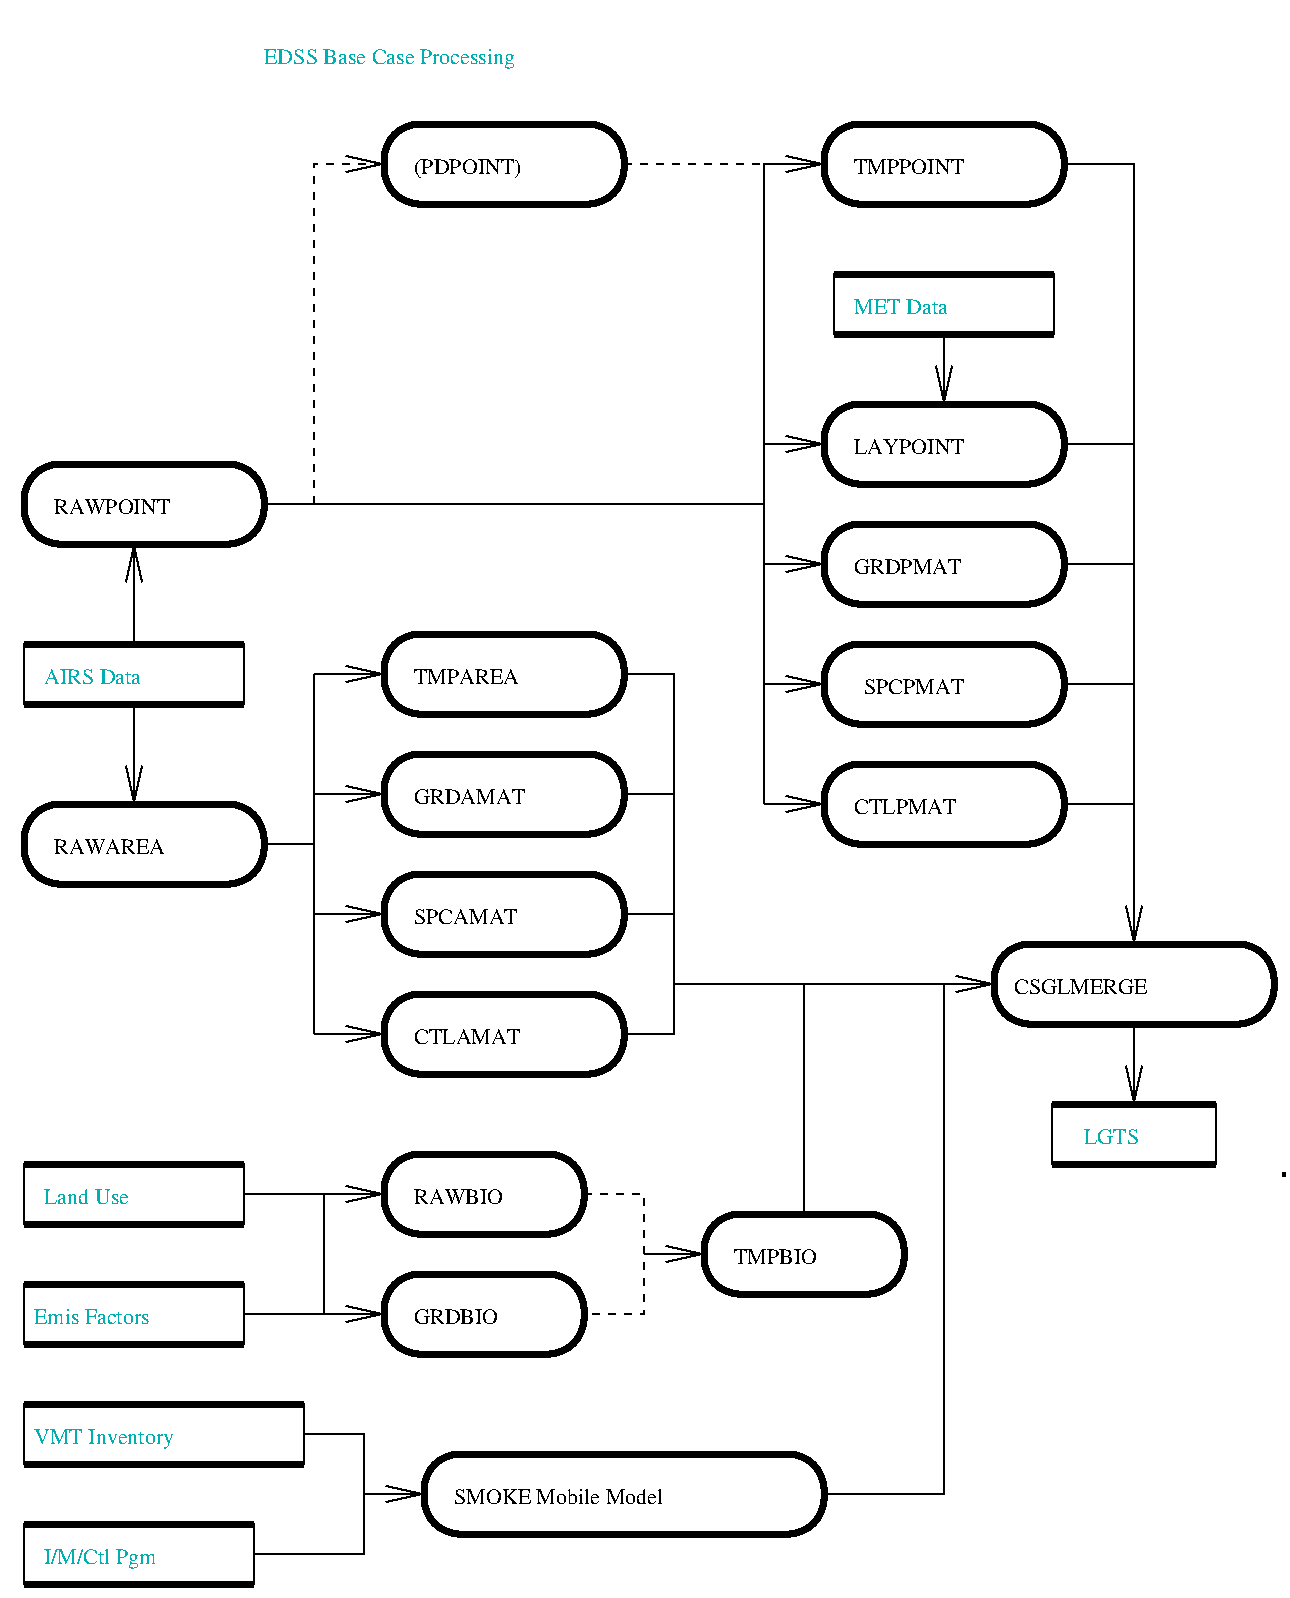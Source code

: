 #FIG 2.1
80 2
6 414 279 544 329
2 4 0 4 -1 0 0 0 0.000 18 0 0
	 539 324 539 284 419 284 419 324 539 324 9999 9999
4 0 0 18 0 -1 0 0.00000 4 13 92 434 309 GRDPMAT
-6
6 414 339 544 389
2 4 0 4 -1 0 0 0 0.000 18 0 0
	 539 384 539 344 419 344 419 384 539 384 9999 9999
4 0 0 18 0 -1 0 0.00000 4 13 85 439 369 SPCPMAT
-6
6 414 399 544 449
2 4 0 4 -1 0 0 0 0.000 18 0 0
	 539 444 539 404 419 404 419 444 539 444 9999 9999
4 0 0 18 0 -1 0 0.00000 4 13 88 434 429 CTLPMAT
-6
6 414 219 544 269
2 4 0 4 -1 0 0 0 0.000 18 0 0
	 539 264 539 224 419 224 419 264 539 264 9999 9999
4 0 0 18 0 -1 0 0.00000 4 13 93 434 249 LAYPOINT
-6
6 499 489 649 539
2 4 0 4 -1 0 0 0 0.000 18 0 0
	 644 534 644 494 504 494 504 534 644 534 9999 9999
4 0 0 18 0 -1 0 0.00000 4 13 111 514 519 CSGLMERGE
-6
6 14 339 134 379
6 14 339 134 379
2 1 0 4 -1 0 0 0 0.000 -1 0 0
	 19 374 129 374 9999 9999
2 1 0 4 -1 0 0 0 0.000 -1 0 0
	 19 344 129 344 9999 9999
2 2 0 1 -1 0 0 0 0.000 0 0 0
	 129 374 129 344 19 344 19 374 129 374 9999 9999
-6
4 0 16 18 0 -1 0 0.00000 4 14 85 29 364 AIRS Data
-6
6 14 419 144 469
2 4 0 4 -1 0 0 0 0.000 18 0 0
	 139 464 139 424 19 424 19 464 139 464 9999 9999
4 0 0 18 0 -1 0 0.00000 4 13 98 34 449 RAWAREA
-6
6 194 514 324 564
2 4 0 4 -1 0 0 0 0.000 18 0 0
	 319 559 319 519 199 519 199 559 319 559 9999 9999
4 0 0 18 0 -1 0 0.00000 4 13 93 214 544 CTLAMAT
-6
6 194 454 324 504
2 4 0 4 -1 0 0 0 0.000 18 0 0
	 319 499 319 459 199 459 199 499 319 499 9999 9999
4 0 0 18 0 -1 0 0.00000 4 13 90 214 484 SPCAMAT
-6
6 194 394 324 444
2 4 0 4 -1 0 0 0 0.000 18 0 0
	 319 439 319 399 199 399 199 439 319 439 9999 9999
4 0 0 18 0 -1 0 0.00000 4 13 97 214 424 GRDAMAT
-6
6 194 334 324 384
2 4 0 4 -1 0 0 0 0.000 18 0 0
	 319 379 319 339 199 339 199 379 319 379 9999 9999
4 0 0 18 0 -1 0 0.00000 4 13 91 214 364 TMPAREA
-6
6 14 249 144 299
2 4 0 4 -1 0 0 0 0.000 18 0 0
	 139 294 139 254 19 254 19 294 139 294 9999 9999
4 0 0 18 0 -1 0 0.00000 4 13 100 34 279 RAWPOINT
-6
6 529 569 619 609
6 529 569 619 609
2 1 0 4 -1 0 0 0 0.000 -1 0 0
	 533 604 615 604 9999 9999
2 1 0 4 -1 0 0 0 0.000 -1 0 0
	 533 574 615 574 9999 9999
2 2 0 1 -1 0 0 0 0.000 0 0 0
	 615 604 615 574 533 574 533 604 615 604 9999 9999
-6
4 0 16 18 0 -1 0 0.00000 4 14 49 549 594 LGTS
-6
6 414 79 544 129
2 4 0 4 -1 0 0 0 0.000 18 0 0
	 539 124 539 84 419 84 419 124 539 124 9999 9999
4 0 0 18 0 -1 0 0.00000 4 13 93 434 109 TMPPOINT
-6
6 194 79 324 129
2 4 0 4 -1 0 0 0 0.000 18 0 0
	 319 124 319 84 199 84 199 124 319 124 9999 9999
4 0 0 18 0 -1 0 0.00000 4 17 92 214 109 (PDPOINT)
-6
6 419 154 539 194
6 419 154 539 194
2 1 0 4 -1 0 0 0 0.000 -1 0 0
	 424 189 534 189 9999 9999
2 1 0 4 -1 0 0 0 0.000 -1 0 0
	 424 159 534 159 9999 9999
2 2 0 1 -1 0 0 0 0.000 0 0 0
	 534 189 534 159 424 159 424 189 534 189 9999 9999
-6
4 0 16 18 0 -1 0 0.00000 4 14 81 434 179 MET Data
-6
6 194 654 304 704
2 4 0 4 -1 0 0 0 0.000 18 0 0
	 299 699 299 659 199 659 199 699 299 699 9999 9999
4 0 0 18 0 -1 0 0.00000 4 13 71 214 684 GRDBIO
-6
6 194 594 304 644
2 4 0 4 -1 0 0 0 0.000 18 0 0
	 299 639 299 599 199 599 199 639 299 639 9999 9999
4 0 0 18 0 -1 0 0.00000 4 13 77 214 624 RAWBIO
-6
6 14 599 134 639
6 14 599 134 639
2 1 0 4 -1 0 0 0 0.000 -1 0 0
	 19 634 129 634 9999 9999
2 1 0 4 -1 0 0 0 0.000 -1 0 0
	 19 604 129 604 9999 9999
2 2 0 1 -1 0 0 0 0.000 0 0 0
	 129 634 129 604 19 604 19 634 129 634 9999 9999
-6
4 0 16 18 0 -1 0 0.00000 4 14 77 29 624 Land Use
-6
6 14 659 134 699
6 14 659 134 699
2 1 0 4 -1 0 0 0 0.000 -1 0 0
	 19 694 129 694 9999 9999
2 1 0 4 -1 0 0 0 0.000 -1 0 0
	 19 664 129 664 9999 9999
2 2 0 1 -1 0 0 0 0.000 0 0 0
	 129 694 129 664 19 664 19 694 129 694 9999 9999
-6
4 0 16 18 0 -1 0 0.00000 4 14 105 24 684 Emis Factors
-6
6 354 624 464 674
2 4 0 4 -1 0 0 0 0.000 18 0 0
	 459 669 459 629 359 629 359 669 459 669 9999 9999
4 0 0 18 0 -1 0 0.00000 4 13 70 374 654 TMPBIO
-6
6 14 719 164 759
2 1 0 4 -1 0 0 0 0.000 -1 0 0
	 19 754 159 754 9999 9999
2 1 0 4 -1 0 0 0 0.000 -1 0 0
	 19 724 159 724 9999 9999
2 2 0 1 -1 0 0 0 0.000 0 0 0
	 159 754 159 724 19 724 19 754 159 754 9999 9999
4 0 16 18 0 -1 0 0.00000 4 18 126 24 744 VMT Inventory
-6
6 14 779 139 819
2 1 0 4 -1 0 0 0 0.000 -1 0 0
	 19 814 134 814 9999 9999
2 1 0 4 -1 0 0 0 0.000 -1 0 0
	 19 784 134 784 9999 9999
2 2 0 1 -1 0 0 0 0.000 0 0 0
	 134 814 134 784 19 784 19 814 134 814 9999 9999
4 0 16 18 0 -1 0 0.00000 4 18 98 29 804 I/M/Ctl Pgm
-6
2 1 0 1 -1 0 0 0 0.000 -1 1 0
	0 0 1.000 8.000 18.000
	 344 514 504 514 9999 9999
2 1 0 1 -1 0 0 0 0.000 -1 0 0
	 139 274 389 274 9999 9999
2 1 0 1 -1 0 0 0 0.000 -1 0 0
	 539 104 574 104 574 244 9999 9999
2 1 0 1 -1 0 0 0 0.000 -1 0 0
	 539 304 574 304 9999 9999
2 1 0 1 -1 0 0 0 0.000 -1 0 0
	 539 364 574 364 9999 9999
2 1 0 1 -1 0 0 0 0.000 -1 0 0
	 539 424 574 424 9999 9999
2 1 0 1 -1 0 0 0 0.000 -1 1 0
	0 0 1.000 8.000 18.000
	 389 424 419 424 9999 9999
2 1 0 1 -1 0 0 0 0.000 -1 1 0
	0 0 1.000 8.000 18.000
	 389 364 419 364 9999 9999
2 1 0 1 -1 0 0 0 0.000 -1 1 0
	0 0 1.000 8.000 18.000
	 389 304 419 304 9999 9999
2 1 0 1 -1 0 0 0 0.000 -1 1 0
	0 0 1.000 8.000 18.000
	 389 244 9999 9999
2 1 0 1 -1 0 0 0 0.000 -1 0 0
	 419 104 389 104 389 424 9999 9999
2 1 0 1 -1 0 0 0 0.000 -1 1 0
	0 0 1.000 8.000 18.000
	 539 244 574 244 574 494 9999 9999
2 1 0 1 -1 0 0 0 0.000 -1 1 0
	0 0 1.000 8.000 18.000
	 574 534 574 574 9999 9999
2 1 0 1 -1 0 0 0 0.000 -1 1 0
	0 0 1.000 8.000 18.000
	 74 374 74 424 9999 9999
2 1 0 1 -1 0 0 0 0.000 -1 1 0
	0 0 1.000 8.000 18.000
	 74 344 74 294 9999 9999
2 1 0 1 -1 0 0 0 0.000 -1 1 0
	0 0 1.000 8.000 18.000
	 164 359 199 359 9999 9999
2 1 0 1 -1 0 0 0 0.000 -1 1 0
	0 0 1.000 8.000 18.000
	 164 419 199 419 9999 9999
2 1 0 1 -1 0 0 0 0.000 -1 1 0
	0 0 1.000 8.000 18.000
	 164 479 199 479 9999 9999
2 1 0 1 -1 0 0 0 0.000 -1 1 0
	0 0 1.000 8.000 18.000
	 164 539 199 539 9999 9999
2 1 0 1 -1 0 0 0 0.000 -1 0 0
	 164 359 164 539 9999 9999
2 1 0 1 -1 0 0 0 0.000 -1 0 0
	 139 444 164 444 9999 9999
2 1 0 1 -1 0 0 0 0.000 -1 0 0
	 319 359 344 359 344 539 319 539 9999 9999
2 1 0 1 -1 0 0 0 0.000 -1 0 0
	 319 419 344 419 9999 9999
2 1 0 1 -1 0 0 0 0.000 -1 0 0
	 319 479 344 479 9999 9999
2 1 1 1 -1 0 0 0 4.000 -1 1 0
	0 0 1.000 8.000 18.000
	 164 274 164 104 199 104 9999 9999
2 1 0 1 -1 0 0 0 0.000 -1 1 0
	0 0 1.000 8.000 18.000
	 479 189 479 224 9999 9999
2 1 1 1 -1 0 0 0 4.000 -1 1 0
	0 0 1.000 8.000 18.000
	 319 104 419 104 9999 9999
2 1 0 1 -1 0 0 0 0.000 -1 1 0
	0 0 1.000 8.000 18.000
	 389 244 419 244 9999 9999
2 1 0 3 -1 0 0 0 0.000 -1 0 0
	 649 609 9999 9999
2 1 0 1 -1 0 0 0 0.000 -1 0 0
	 9 24 9999 9999
2 1 0 1 -1 0 0 0 0.000 -1 1 0
	0 0 1.000 8.000 18.000
	 169 619 199 619 9999 9999
2 1 0 1 -1 0 0 0 0.000 -1 1 0
	0 0 1.000 8.000 18.000
	 169 679 199 679 9999 9999
2 1 0 1 -1 0 0 0 0.000 -1 0 0
	 129 619 169 619 169 679 129 679 9999 9999
2 1 1 1 -1 0 0 0 4.000 -1 0 0
	 299 619 329 619 329 679 299 679 9999 9999
2 1 0 1 -1 0 0 0 0.000 -1 1 0
	0 0 1.000 8.000 18.000
	 329 649 359 649 9999 9999
2 1 0 1 -1 0 0 0 0.000 -1 0 0
	 409 629 409 514 9999 9999
2 4 0 4 -1 0 0 0 0.000 18 0 0
	 419 789 419 749 219 749 219 789 419 789 9999 9999
2 1 0 1 -1 0 0 0 0.000 -1 1 0
	0 0 1.000 8.000 18.000
	 189 769 219 769 9999 9999
2 1 0 1 -1 0 0 0 0.000 -1 0 0
	 159 739 189 739 189 799 134 799 9999 9999
2 1 0 1 -1 0 0 0 0.000 -1 0 0
	 419 769 479 769 479 514 9999 9999
2 1 0 1 -1 0 0 0 0.000 -1 0 0
	 649 609 9999 9999
2 1 0 1 -1 0 0 0 0.000 -1 0 0
	 649 819 9999 9999
4 0 16 24 0 -1 0 0.00000 4 24 316 139 54 EDSS Base Case Processing
4 0 0 18 0 -1 0 0.00000 4 13 171 234 774 SMOKE Mobile Model
